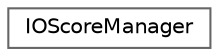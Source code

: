 digraph "Graphical Class Hierarchy"
{
 // LATEX_PDF_SIZE
  bgcolor="transparent";
  edge [fontname=Helvetica,fontsize=10,labelfontname=Helvetica,labelfontsize=10];
  node [fontname=Helvetica,fontsize=10,shape=box,height=0.2,width=0.4];
  rankdir="LR";
  Node0 [id="Node000000",label="IOScoreManager",height=0.2,width=0.4,color="grey40", fillcolor="white", style="filled",URL="$class_i_o_score_manager.html",tooltip="Gère l'input/output des scores dans un fichier associé à un type de suite."];
}
